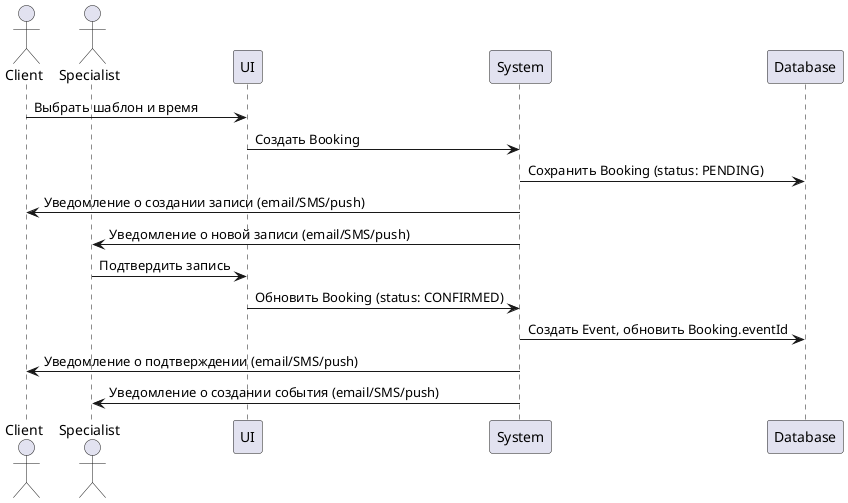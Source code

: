 @startuml
actor Client
actor Specialist
participant "UI" as UI
participant "System" as System
participant "Database" as DB

Client -> UI: Выбрать шаблон и время
UI -> System: Создать Booking
System -> DB: Сохранить Booking (status: PENDING)
System -> Client: Уведомление о создании записи (email/SMS/push)
System -> Specialist: Уведомление о новой записи (email/SMS/push)
Specialist -> UI: Подтвердить запись
UI -> System: Обновить Booking (status: CONFIRMED)
System -> DB: Создать Event, обновить Booking.eventId
System -> Client: Уведомление о подтверждении (email/SMS/push)
System -> Specialist: Уведомление о создании события (email/SMS/push)
@enduml